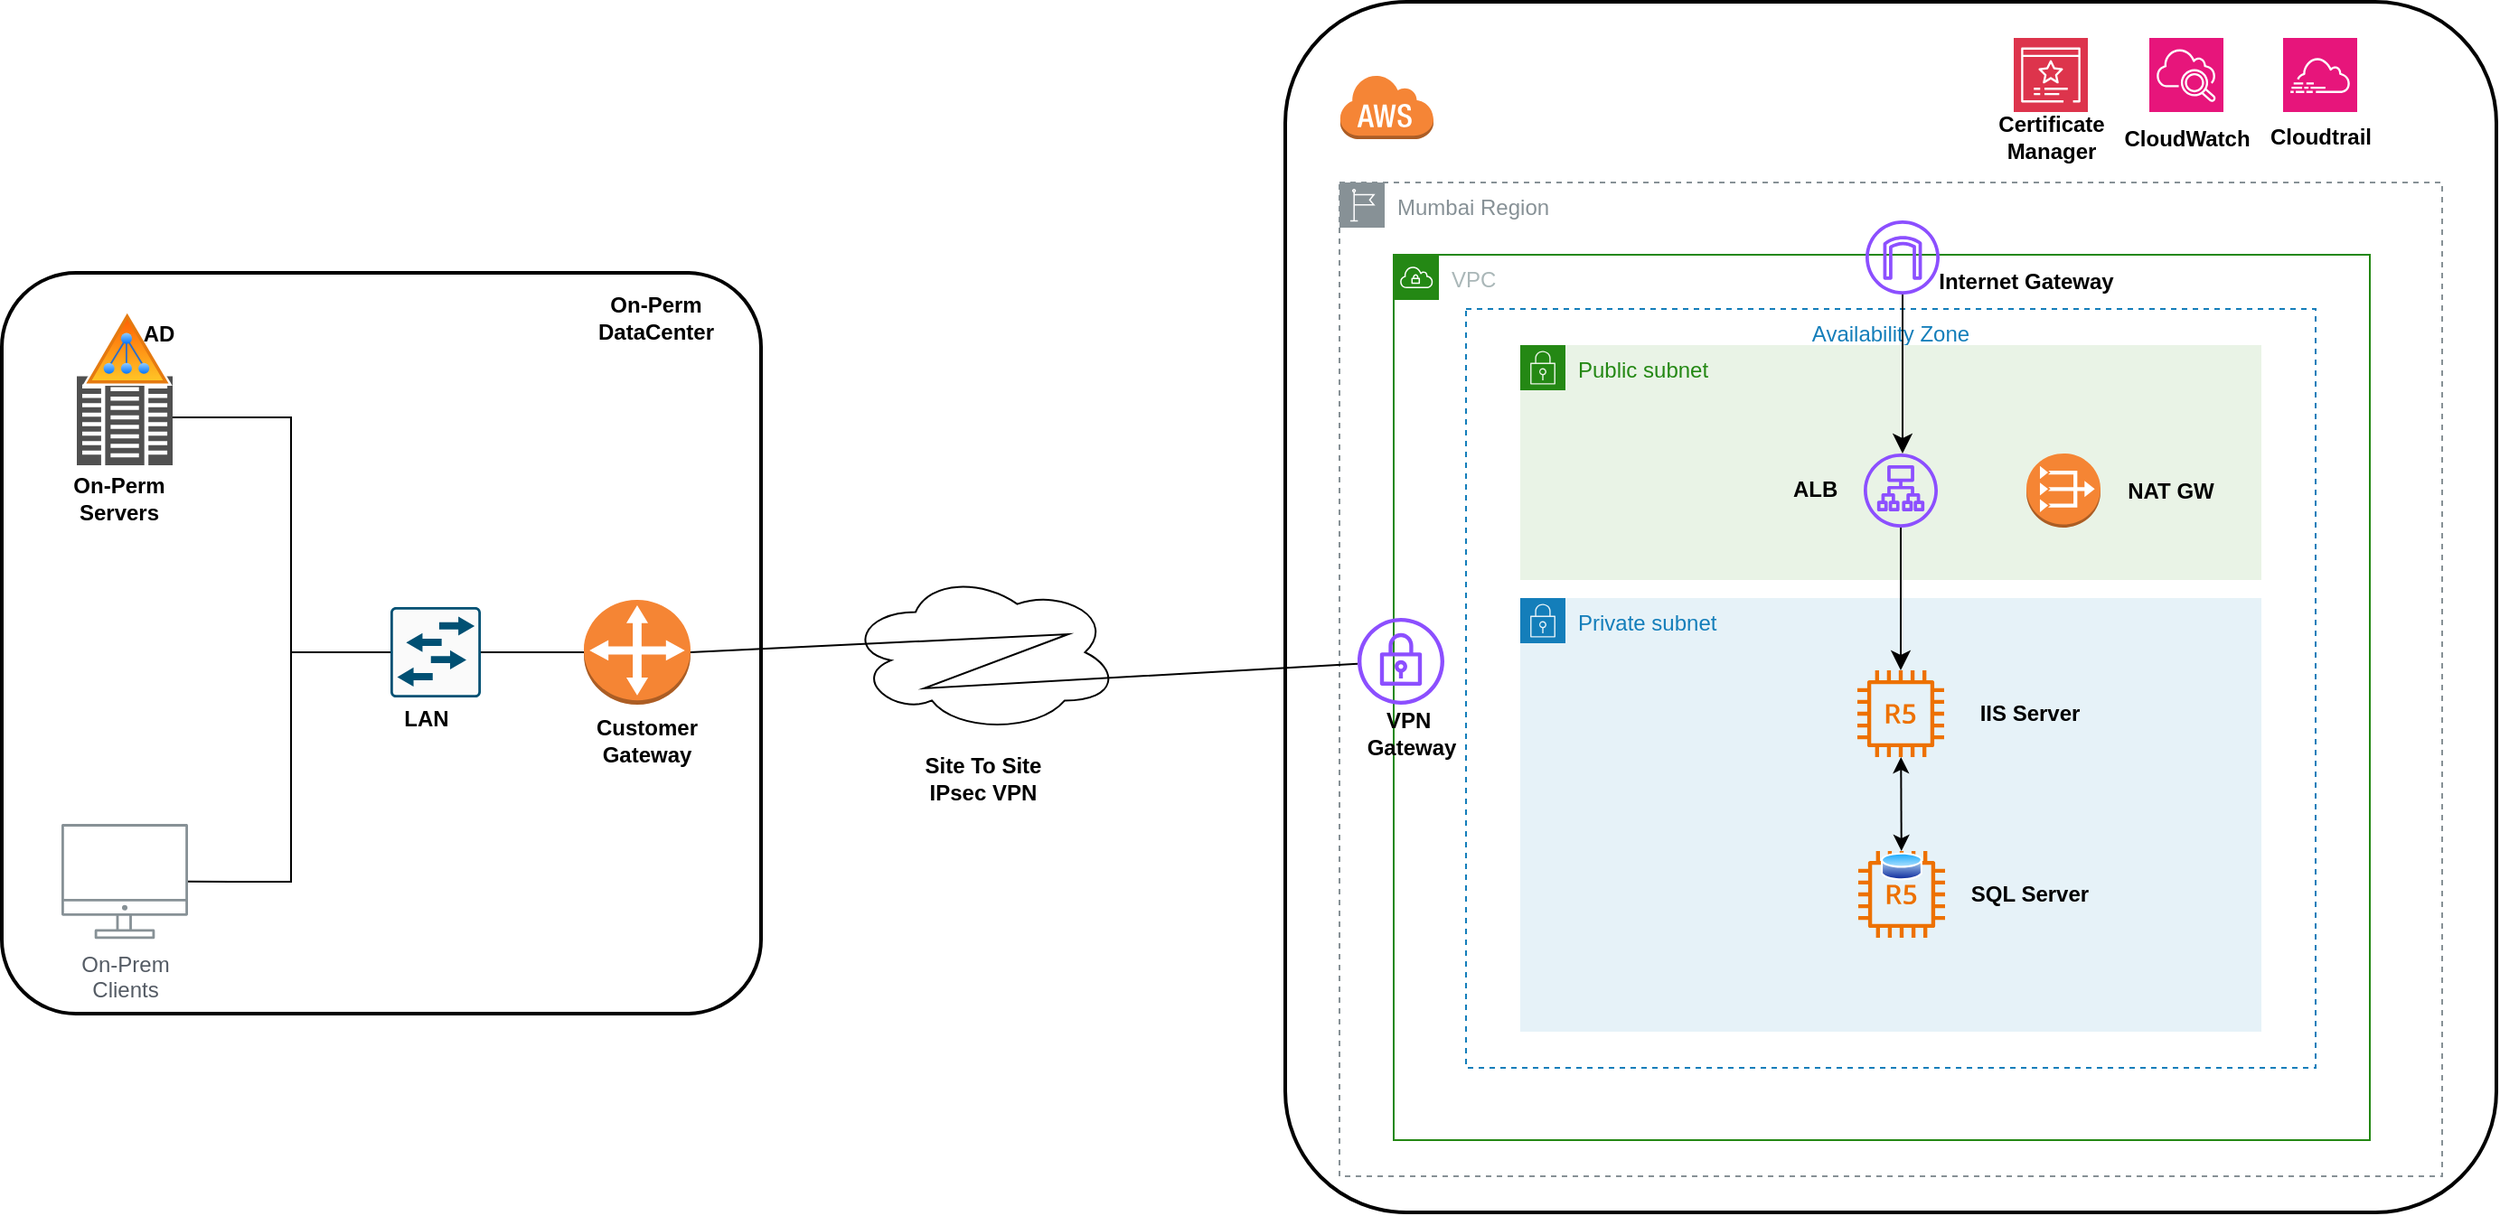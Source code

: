 <mxfile version="23.0.0" type="device">
  <diagram name="Page-1" id="RCkc54U5pIj3WJuCAb-c">
    <mxGraphModel dx="1687" dy="1477" grid="1" gridSize="10" guides="1" tooltips="1" connect="1" arrows="1" fold="1" page="1" pageScale="1" pageWidth="738" pageHeight="658" math="0" shadow="0">
      <root>
        <mxCell id="0" />
        <mxCell id="1" parent="0" />
        <mxCell id="WIwMLi7ywjLVn3FPlDAO-2" value="" style="rounded=1;arcSize=10;dashed=0;fillColor=none;gradientColor=none;strokeWidth=2;movable=1;resizable=1;rotatable=1;deletable=1;editable=1;locked=0;connectable=1;" parent="1" vertex="1">
          <mxGeometry x="730" y="-450" width="670" height="670" as="geometry" />
        </mxCell>
        <mxCell id="WIwMLi7ywjLVn3FPlDAO-1" value="Mumbai Region" style="sketch=0;outlineConnect=0;gradientColor=none;html=1;whiteSpace=wrap;fontSize=12;fontStyle=0;shape=mxgraph.aws4.group;grIcon=mxgraph.aws4.group_region;strokeColor=#879196;fillColor=none;verticalAlign=top;align=left;spacingLeft=30;fontColor=#879196;dashed=1;" parent="1" vertex="1">
          <mxGeometry x="760" y="-350" width="610" height="550" as="geometry" />
        </mxCell>
        <mxCell id="WIwMLi7ywjLVn3FPlDAO-3" value="" style="dashed=0;html=1;shape=mxgraph.aws3.cloud;fillColor=#F58536;gradientColor=none;dashed=0;" parent="1" vertex="1">
          <mxGeometry x="760" y="-410" width="52" height="36" as="geometry" />
        </mxCell>
        <mxCell id="WIwMLi7ywjLVn3FPlDAO-4" value="VPC" style="points=[[0,0],[0.25,0],[0.5,0],[0.75,0],[1,0],[1,0.25],[1,0.5],[1,0.75],[1,1],[0.75,1],[0.5,1],[0.25,1],[0,1],[0,0.75],[0,0.5],[0,0.25]];outlineConnect=0;gradientColor=none;html=1;whiteSpace=wrap;fontSize=12;fontStyle=0;container=1;pointerEvents=0;collapsible=0;recursiveResize=0;shape=mxgraph.aws4.group;grIcon=mxgraph.aws4.group_vpc;strokeColor=#248814;fillColor=none;verticalAlign=top;align=left;spacingLeft=30;fontColor=#AAB7B8;dashed=0;movable=1;resizable=1;rotatable=1;deletable=1;editable=1;locked=0;connectable=1;" parent="1" vertex="1">
          <mxGeometry x="790" y="-310" width="540" height="490" as="geometry" />
        </mxCell>
        <mxCell id="WIwMLi7ywjLVn3FPlDAO-5" value="Availability Zone" style="fillColor=none;strokeColor=#147EBA;dashed=1;verticalAlign=top;fontStyle=0;fontColor=#147EBA;whiteSpace=wrap;html=1;movable=0;resizable=0;rotatable=0;deletable=0;editable=0;locked=1;connectable=0;" parent="WIwMLi7ywjLVn3FPlDAO-4" vertex="1">
          <mxGeometry x="40" y="30" width="470" height="420" as="geometry" />
        </mxCell>
        <mxCell id="WIwMLi7ywjLVn3FPlDAO-6" value="Public subnet" style="points=[[0,0],[0.25,0],[0.5,0],[0.75,0],[1,0],[1,0.25],[1,0.5],[1,0.75],[1,1],[0.75,1],[0.5,1],[0.25,1],[0,1],[0,0.75],[0,0.5],[0,0.25]];outlineConnect=0;gradientColor=none;html=1;whiteSpace=wrap;fontSize=12;fontStyle=0;container=1;pointerEvents=0;collapsible=0;recursiveResize=0;shape=mxgraph.aws4.group;grIcon=mxgraph.aws4.group_security_group;grStroke=0;strokeColor=#248814;fillColor=#E9F3E6;verticalAlign=top;align=left;spacingLeft=30;fontColor=#248814;dashed=0;" parent="WIwMLi7ywjLVn3FPlDAO-4" vertex="1">
          <mxGeometry x="70" y="50" width="410" height="130" as="geometry" />
        </mxCell>
        <mxCell id="WIwMLi7ywjLVn3FPlDAO-22" value="&lt;b&gt;&lt;font style=&quot;font-size: 12px;&quot;&gt;NAT GW&lt;/font&gt;&lt;/b&gt;" style="text;html=1;strokeColor=none;fillColor=none;align=center;verticalAlign=middle;whiteSpace=wrap;rounded=0;" parent="WIwMLi7ywjLVn3FPlDAO-6" vertex="1">
          <mxGeometry x="330" y="65" width="60" height="31" as="geometry" />
        </mxCell>
        <mxCell id="WIwMLi7ywjLVn3FPlDAO-8" value="&lt;b&gt;&lt;font style=&quot;font-size: 12px;&quot;&gt;ALB&amp;nbsp;&lt;br&gt;&lt;/font&gt;&lt;/b&gt;" style="text;html=1;strokeColor=none;fillColor=none;align=center;verticalAlign=middle;whiteSpace=wrap;rounded=0;" parent="WIwMLi7ywjLVn3FPlDAO-6" vertex="1">
          <mxGeometry x="140" y="65" width="50" height="30" as="geometry" />
        </mxCell>
        <mxCell id="WIwMLi7ywjLVn3FPlDAO-7" value="" style="sketch=0;outlineConnect=0;fontColor=#232F3E;gradientColor=none;fillColor=#8C4FFF;strokeColor=none;dashed=0;verticalLabelPosition=bottom;verticalAlign=top;align=center;html=1;fontSize=12;fontStyle=0;aspect=fixed;pointerEvents=1;shape=mxgraph.aws4.application_load_balancer;" parent="WIwMLi7ywjLVn3FPlDAO-6" vertex="1">
          <mxGeometry x="190" y="60" width="41" height="41" as="geometry" />
        </mxCell>
        <mxCell id="WIwMLi7ywjLVn3FPlDAO-14" value="Private subnet" style="points=[[0,0],[0.25,0],[0.5,0],[0.75,0],[1,0],[1,0.25],[1,0.5],[1,0.75],[1,1],[0.75,1],[0.5,1],[0.25,1],[0,1],[0,0.75],[0,0.5],[0,0.25]];outlineConnect=0;gradientColor=none;html=1;whiteSpace=wrap;fontSize=12;fontStyle=0;container=1;pointerEvents=0;collapsible=0;recursiveResize=0;shape=mxgraph.aws4.group;grIcon=mxgraph.aws4.group_security_group;grStroke=0;strokeColor=#147EBA;fillColor=#E6F2F8;verticalAlign=top;align=left;spacingLeft=30;fontColor=#147EBA;dashed=0;" parent="WIwMLi7ywjLVn3FPlDAO-4" vertex="1">
          <mxGeometry x="70" y="190" width="410" height="240" as="geometry" />
        </mxCell>
        <mxCell id="WIwMLi7ywjLVn3FPlDAO-43" value="" style="sketch=0;outlineConnect=0;fontColor=#232F3E;gradientColor=none;fillColor=#ED7100;strokeColor=none;dashed=0;verticalLabelPosition=bottom;verticalAlign=top;align=center;html=1;fontSize=12;fontStyle=0;aspect=fixed;pointerEvents=1;shape=mxgraph.aws4.r5_instance;" parent="WIwMLi7ywjLVn3FPlDAO-14" vertex="1">
          <mxGeometry x="187" y="140" width="48" height="48" as="geometry" />
        </mxCell>
        <mxCell id="WIwMLi7ywjLVn3FPlDAO-45" value="" style="sketch=0;outlineConnect=0;fontColor=#232F3E;gradientColor=none;fillColor=#ED7100;strokeColor=none;dashed=0;verticalLabelPosition=bottom;verticalAlign=top;align=center;html=1;fontSize=12;fontStyle=0;aspect=fixed;pointerEvents=1;shape=mxgraph.aws4.r5_instance;" parent="WIwMLi7ywjLVn3FPlDAO-14" vertex="1">
          <mxGeometry x="186.5" y="40" width="48" height="48" as="geometry" />
        </mxCell>
        <mxCell id="WIwMLi7ywjLVn3FPlDAO-46" value="&lt;b&gt;&lt;font style=&quot;font-size: 12px;&quot;&gt;IIS Server&lt;br&gt;&lt;/font&gt;&lt;/b&gt;" style="text;html=1;strokeColor=none;fillColor=none;align=center;verticalAlign=middle;whiteSpace=wrap;rounded=0;" parent="WIwMLi7ywjLVn3FPlDAO-14" vertex="1">
          <mxGeometry x="247" y="49" width="70" height="30" as="geometry" />
        </mxCell>
        <mxCell id="WIwMLi7ywjLVn3FPlDAO-68" value="" style="image;aspect=fixed;perimeter=ellipsePerimeter;html=1;align=center;shadow=0;dashed=0;spacingTop=3;image=img/lib/active_directory/database.svg;" parent="WIwMLi7ywjLVn3FPlDAO-14" vertex="1">
          <mxGeometry x="199.51" y="140" width="22.97" height="17" as="geometry" />
        </mxCell>
        <mxCell id="WIwMLi7ywjLVn3FPlDAO-71" value="" style="endArrow=classic;startArrow=classic;html=1;rounded=0;" parent="WIwMLi7ywjLVn3FPlDAO-14" source="WIwMLi7ywjLVn3FPlDAO-43" target="WIwMLi7ywjLVn3FPlDAO-45" edge="1">
          <mxGeometry width="50" height="50" relative="1" as="geometry">
            <mxPoint x="-80" y="130" as="sourcePoint" />
            <mxPoint x="-30" y="80" as="targetPoint" />
          </mxGeometry>
        </mxCell>
        <mxCell id="WIwMLi7ywjLVn3FPlDAO-49" value="&lt;b&gt;&lt;font style=&quot;font-size: 12px;&quot;&gt;SQL Server&lt;br&gt;&lt;/font&gt;&lt;/b&gt;" style="text;html=1;strokeColor=none;fillColor=none;align=center;verticalAlign=middle;whiteSpace=wrap;rounded=0;" parent="WIwMLi7ywjLVn3FPlDAO-14" vertex="1">
          <mxGeometry x="242" y="149" width="80" height="30" as="geometry" />
        </mxCell>
        <mxCell id="WIwMLi7ywjLVn3FPlDAO-52" value="" style="edgeStyle=elbowEdgeStyle;elbow=horizontal;endArrow=classic;html=1;curved=0;rounded=0;endSize=8;startSize=8;" parent="WIwMLi7ywjLVn3FPlDAO-4" source="WIwMLi7ywjLVn3FPlDAO-7" target="WIwMLi7ywjLVn3FPlDAO-45" edge="1">
          <mxGeometry width="50" height="50" relative="1" as="geometry">
            <mxPoint x="301" y="121" as="sourcePoint" />
            <mxPoint x="327" y="264" as="targetPoint" />
            <Array as="points" />
          </mxGeometry>
        </mxCell>
        <mxCell id="WIwMLi7ywjLVn3FPlDAO-87" value="VPN&amp;nbsp;&lt;br&gt;Gateway" style="text;html=1;strokeColor=none;fillColor=none;align=center;verticalAlign=middle;whiteSpace=wrap;rounded=0;fontStyle=1" parent="WIwMLi7ywjLVn3FPlDAO-4" vertex="1">
          <mxGeometry x="-20" y="250" width="60" height="30" as="geometry" />
        </mxCell>
        <mxCell id="WIwMLi7ywjLVn3FPlDAO-9" value="" style="outlineConnect=0;dashed=0;verticalLabelPosition=bottom;verticalAlign=top;align=center;html=1;shape=mxgraph.aws3.vpc_nat_gateway;fillColor=#F58534;gradientColor=none;" parent="WIwMLi7ywjLVn3FPlDAO-4" vertex="1">
          <mxGeometry x="350" y="110" width="41" height="41" as="geometry" />
        </mxCell>
        <mxCell id="WIwMLi7ywjLVn3FPlDAO-27" value="&lt;b&gt;&lt;font style=&quot;font-size: 12px;&quot;&gt;Internet Gateway&lt;/font&gt;&lt;/b&gt;" style="text;html=1;strokeColor=none;fillColor=none;align=center;verticalAlign=middle;whiteSpace=wrap;rounded=0;" parent="1" vertex="1">
          <mxGeometry x="1050" y="-310" width="180" height="30" as="geometry" />
        </mxCell>
        <mxCell id="WIwMLi7ywjLVn3FPlDAO-55" value="&lt;span style=&quot;font-weight: normal;&quot;&gt;On-Prem &lt;br&gt;Clients&lt;/span&gt;" style="sketch=0;outlineConnect=0;gradientColor=none;fontColor=#545B64;strokeColor=none;fillColor=#879196;dashed=0;verticalLabelPosition=bottom;verticalAlign=top;align=center;html=1;fontSize=12;fontStyle=1;aspect=fixed;shape=mxgraph.aws4.illustration_desktop;pointerEvents=1" parent="1" vertex="1">
          <mxGeometry x="53" y="5" width="70" height="63.7" as="geometry" />
        </mxCell>
        <mxCell id="WIwMLi7ywjLVn3FPlDAO-56" value="" style="sketch=0;points=[[0.015,0.015,0],[0.985,0.015,0],[0.985,0.985,0],[0.015,0.985,0],[0.25,0,0],[0.5,0,0],[0.75,0,0],[1,0.25,0],[1,0.5,0],[1,0.75,0],[0.75,1,0],[0.5,1,0],[0.25,1,0],[0,0.75,0],[0,0.5,0],[0,0.25,0]];verticalLabelPosition=bottom;html=1;verticalAlign=top;aspect=fixed;align=center;pointerEvents=1;shape=mxgraph.cisco19.rect;prIcon=l2_switch;fillColor=#FAFAFA;strokeColor=#005073;" parent="1" vertex="1">
          <mxGeometry x="235" y="-115" width="50" height="50" as="geometry" />
        </mxCell>
        <mxCell id="WIwMLi7ywjLVn3FPlDAO-57" value="" style="endArrow=none;html=1;rounded=0;" parent="1" source="WIwMLi7ywjLVn3FPlDAO-74" target="WIwMLi7ywjLVn3FPlDAO-55" edge="1">
          <mxGeometry width="50" height="50" relative="1" as="geometry">
            <mxPoint x="123" y="-215" as="sourcePoint" />
            <mxPoint x="133" y="25" as="targetPoint" />
            <Array as="points">
              <mxPoint x="180" y="-220" />
              <mxPoint x="180" y="37" />
            </Array>
          </mxGeometry>
        </mxCell>
        <mxCell id="WIwMLi7ywjLVn3FPlDAO-59" value="" style="outlineConnect=0;dashed=0;verticalLabelPosition=bottom;verticalAlign=top;align=center;html=1;shape=mxgraph.aws3.customer_gateway;fillColor=#F58534;gradientColor=none;" parent="1" vertex="1">
          <mxGeometry x="342" y="-119" width="59" height="58" as="geometry" />
        </mxCell>
        <mxCell id="WIwMLi7ywjLVn3FPlDAO-61" value="" style="endArrow=none;html=1;rounded=0;exitX=1;exitY=0.5;exitDx=0;exitDy=0;exitPerimeter=0;entryX=0;entryY=0.5;entryDx=0;entryDy=0;entryPerimeter=0;" parent="1" source="WIwMLi7ywjLVn3FPlDAO-56" target="WIwMLi7ywjLVn3FPlDAO-59" edge="1">
          <mxGeometry width="50" height="50" relative="1" as="geometry">
            <mxPoint x="290" y="-90" as="sourcePoint" />
            <mxPoint x="340" y="-90" as="targetPoint" />
          </mxGeometry>
        </mxCell>
        <mxCell id="WIwMLi7ywjLVn3FPlDAO-62" value="Customer&lt;br&gt;Gateway" style="text;html=1;strokeColor=none;fillColor=none;align=center;verticalAlign=middle;whiteSpace=wrap;rounded=0;fontStyle=1" parent="1" vertex="1">
          <mxGeometry x="342" y="-61" width="70" height="40" as="geometry" />
        </mxCell>
        <mxCell id="WIwMLi7ywjLVn3FPlDAO-63" value="LAN" style="text;html=1;strokeColor=none;fillColor=none;align=center;verticalAlign=middle;whiteSpace=wrap;rounded=0;fontStyle=1" parent="1" vertex="1">
          <mxGeometry x="225" y="-68" width="60" height="30" as="geometry" />
        </mxCell>
        <mxCell id="WIwMLi7ywjLVn3FPlDAO-73" value="" style="rounded=1;arcSize=10;dashed=0;fillColor=none;gradientColor=none;strokeWidth=2;movable=1;resizable=1;rotatable=1;deletable=1;editable=1;locked=0;connectable=1;fontStyle=1" parent="1" vertex="1">
          <mxGeometry x="20" y="-300" width="420" height="410" as="geometry" />
        </mxCell>
        <mxCell id="WIwMLi7ywjLVn3FPlDAO-64" value="On-Perm&lt;br&gt;Servers" style="text;html=1;strokeColor=none;fillColor=none;align=center;verticalAlign=middle;whiteSpace=wrap;rounded=0;fontStyle=1" parent="1" vertex="1">
          <mxGeometry x="54.5" y="-190" width="60" height="30" as="geometry" />
        </mxCell>
        <mxCell id="WIwMLi7ywjLVn3FPlDAO-66" value="On-Perm DataCenter" style="text;html=1;strokeColor=none;fillColor=none;align=center;verticalAlign=middle;whiteSpace=wrap;rounded=0;fontStyle=1" parent="1" vertex="1">
          <mxGeometry x="352" y="-290" width="60" height="30" as="geometry" />
        </mxCell>
        <mxCell id="WIwMLi7ywjLVn3FPlDAO-74" value="" style="sketch=0;pointerEvents=1;shadow=0;dashed=0;html=1;strokeColor=none;fillColor=#505050;labelPosition=center;verticalLabelPosition=bottom;verticalAlign=top;outlineConnect=0;align=center;shape=mxgraph.office.servers.datacenter;" parent="1" vertex="1">
          <mxGeometry x="61.5" y="-246.5" width="53" height="53" as="geometry" />
        </mxCell>
        <mxCell id="WIwMLi7ywjLVn3FPlDAO-77" value="" style="endArrow=none;html=1;rounded=0;exitX=0;exitY=0.5;exitDx=0;exitDy=0;exitPerimeter=0;" parent="1" source="WIwMLi7ywjLVn3FPlDAO-56" edge="1">
          <mxGeometry width="50" height="50" relative="1" as="geometry">
            <mxPoint x="280" y="-80" as="sourcePoint" />
            <mxPoint x="180" y="-90" as="targetPoint" />
          </mxGeometry>
        </mxCell>
        <mxCell id="WIwMLi7ywjLVn3FPlDAO-78" value="" style="sketch=0;outlineConnect=0;fontColor=#232F3E;gradientColor=none;fillColor=#8C4FFF;strokeColor=none;dashed=0;verticalLabelPosition=bottom;verticalAlign=top;align=center;html=1;fontSize=12;fontStyle=0;aspect=fixed;pointerEvents=1;shape=mxgraph.aws4.vpn_gateway;" parent="1" vertex="1">
          <mxGeometry x="770" y="-109" width="48" height="48" as="geometry" />
        </mxCell>
        <mxCell id="WIwMLi7ywjLVn3FPlDAO-79" value="" style="ellipse;shape=cloud;whiteSpace=wrap;html=1;" parent="1" vertex="1">
          <mxGeometry x="488" y="-134.5" width="150" height="89" as="geometry" />
        </mxCell>
        <mxCell id="WIwMLi7ywjLVn3FPlDAO-80" value="" style="endArrow=none;html=1;rounded=0;exitX=1;exitY=0.5;exitDx=0;exitDy=0;exitPerimeter=0;" parent="1" source="WIwMLi7ywjLVn3FPlDAO-59" target="WIwMLi7ywjLVn3FPlDAO-78" edge="1">
          <mxGeometry width="50" height="50" relative="1" as="geometry">
            <mxPoint x="450" y="-100" as="sourcePoint" />
            <mxPoint x="716" y="-73.7" as="targetPoint" />
            <Array as="points">
              <mxPoint x="610" y="-100" />
              <mxPoint x="530" y="-70" />
            </Array>
          </mxGeometry>
        </mxCell>
        <mxCell id="WIwMLi7ywjLVn3FPlDAO-85" value="Site To Site&lt;br&gt;IPsec VPN" style="text;html=1;strokeColor=none;fillColor=none;align=center;verticalAlign=middle;whiteSpace=wrap;rounded=0;fontStyle=1" parent="1" vertex="1">
          <mxGeometry x="518" y="-39.7" width="90" height="40" as="geometry" />
        </mxCell>
        <mxCell id="WIwMLi7ywjLVn3FPlDAO-89" value="" style="image;aspect=fixed;perimeter=ellipsePerimeter;html=1;align=center;shadow=0;dashed=0;spacingTop=3;image=img/lib/active_directory/active_directory.svg;" parent="1" vertex="1">
          <mxGeometry x="64.5" y="-280" width="50" height="42.5" as="geometry" />
        </mxCell>
        <mxCell id="WIwMLi7ywjLVn3FPlDAO-91" value="AD" style="text;html=1;strokeColor=none;fillColor=none;align=center;verticalAlign=middle;whiteSpace=wrap;rounded=0;fontStyle=1" parent="1" vertex="1">
          <mxGeometry x="61.5" y="-286.5" width="90" height="40" as="geometry" />
        </mxCell>
        <mxCell id="WIwMLi7ywjLVn3FPlDAO-92" value="" style="sketch=0;points=[[0,0,0],[0.25,0,0],[0.5,0,0],[0.75,0,0],[1,0,0],[0,1,0],[0.25,1,0],[0.5,1,0],[0.75,1,0],[1,1,0],[0,0.25,0],[0,0.5,0],[0,0.75,0],[1,0.25,0],[1,0.5,0],[1,0.75,0]];points=[[0,0,0],[0.25,0,0],[0.5,0,0],[0.75,0,0],[1,0,0],[0,1,0],[0.25,1,0],[0.5,1,0],[0.75,1,0],[1,1,0],[0,0.25,0],[0,0.5,0],[0,0.75,0],[1,0.25,0],[1,0.5,0],[1,0.75,0]];outlineConnect=0;fontColor=#232F3E;fillColor=#E7157B;strokeColor=#ffffff;dashed=0;verticalLabelPosition=bottom;verticalAlign=top;align=center;html=1;fontSize=12;fontStyle=0;aspect=fixed;shape=mxgraph.aws4.resourceIcon;resIcon=mxgraph.aws4.cloudtrail;" parent="1" vertex="1">
          <mxGeometry x="1282" y="-430" width="41" height="41" as="geometry" />
        </mxCell>
        <mxCell id="WIwMLi7ywjLVn3FPlDAO-95" value="" style="sketch=0;points=[[0,0,0],[0.25,0,0],[0.5,0,0],[0.75,0,0],[1,0,0],[0,1,0],[0.25,1,0],[0.5,1,0],[0.75,1,0],[1,1,0],[0,0.25,0],[0,0.5,0],[0,0.75,0],[1,0.25,0],[1,0.5,0],[1,0.75,0]];points=[[0,0,0],[0.25,0,0],[0.5,0,0],[0.75,0,0],[1,0,0],[0,1,0],[0.25,1,0],[0.5,1,0],[0.75,1,0],[1,1,0],[0,0.25,0],[0,0.5,0],[0,0.75,0],[1,0.25,0],[1,0.5,0],[1,0.75,0]];outlineConnect=0;fontColor=#232F3E;fillColor=#E7157B;strokeColor=#ffffff;dashed=0;verticalLabelPosition=bottom;verticalAlign=top;align=center;html=1;fontSize=12;fontStyle=0;aspect=fixed;shape=mxgraph.aws4.resourceIcon;resIcon=mxgraph.aws4.cloudwatch_2;" parent="1" vertex="1">
          <mxGeometry x="1208" y="-430" width="41" height="41" as="geometry" />
        </mxCell>
        <mxCell id="WIwMLi7ywjLVn3FPlDAO-31" value="" style="sketch=0;outlineConnect=0;fontColor=#232F3E;gradientColor=none;fillColor=#8C4FFF;strokeColor=none;dashed=0;verticalLabelPosition=bottom;verticalAlign=top;align=center;html=1;fontSize=12;fontStyle=0;aspect=fixed;pointerEvents=1;shape=mxgraph.aws4.internet_gateway;" parent="1" vertex="1">
          <mxGeometry x="1051" y="-329" width="41" height="41" as="geometry" />
        </mxCell>
        <mxCell id="WIwMLi7ywjLVn3FPlDAO-98" value="" style="edgeStyle=segmentEdgeStyle;endArrow=classic;html=1;curved=0;rounded=0;endSize=8;startSize=8;" parent="1" source="WIwMLi7ywjLVn3FPlDAO-31" target="WIwMLi7ywjLVn3FPlDAO-7" edge="1">
          <mxGeometry width="50" height="50" relative="1" as="geometry">
            <mxPoint x="890" y="-190" as="sourcePoint" />
            <mxPoint x="940" y="-240" as="targetPoint" />
            <Array as="points">
              <mxPoint x="1072" y="-200" />
            </Array>
          </mxGeometry>
        </mxCell>
        <mxCell id="WIwMLi7ywjLVn3FPlDAO-109" value="Certificate Manager" style="text;html=1;strokeColor=none;fillColor=none;align=center;verticalAlign=middle;whiteSpace=wrap;rounded=0;fontStyle=1" parent="1" vertex="1">
          <mxGeometry x="1123.5" y="-390" width="60" height="30" as="geometry" />
        </mxCell>
        <mxCell id="WIwMLi7ywjLVn3FPlDAO-111" value="CloudWatch" style="text;html=1;strokeColor=none;fillColor=none;align=center;verticalAlign=middle;whiteSpace=wrap;rounded=0;fontStyle=1" parent="1" vertex="1">
          <mxGeometry x="1198.5" y="-389" width="60" height="30" as="geometry" />
        </mxCell>
        <mxCell id="WIwMLi7ywjLVn3FPlDAO-112" value="Cloudtrail" style="text;html=1;strokeColor=none;fillColor=none;align=center;verticalAlign=middle;whiteSpace=wrap;rounded=0;fontStyle=1" parent="1" vertex="1">
          <mxGeometry x="1272.5" y="-390" width="60" height="30" as="geometry" />
        </mxCell>
        <mxCell id="WIwMLi7ywjLVn3FPlDAO-113" value="" style="sketch=0;points=[[0,0,0],[0.25,0,0],[0.5,0,0],[0.75,0,0],[1,0,0],[0,1,0],[0.25,1,0],[0.5,1,0],[0.75,1,0],[1,1,0],[0,0.25,0],[0,0.5,0],[0,0.75,0],[1,0.25,0],[1,0.5,0],[1,0.75,0]];outlineConnect=0;fontColor=#232F3E;fillColor=#DD344C;strokeColor=#ffffff;dashed=0;verticalLabelPosition=bottom;verticalAlign=top;align=center;html=1;fontSize=12;fontStyle=0;aspect=fixed;shape=mxgraph.aws4.resourceIcon;resIcon=mxgraph.aws4.certificate_manager_3;" parent="1" vertex="1">
          <mxGeometry x="1133" y="-430" width="41" height="41" as="geometry" />
        </mxCell>
      </root>
    </mxGraphModel>
  </diagram>
</mxfile>

